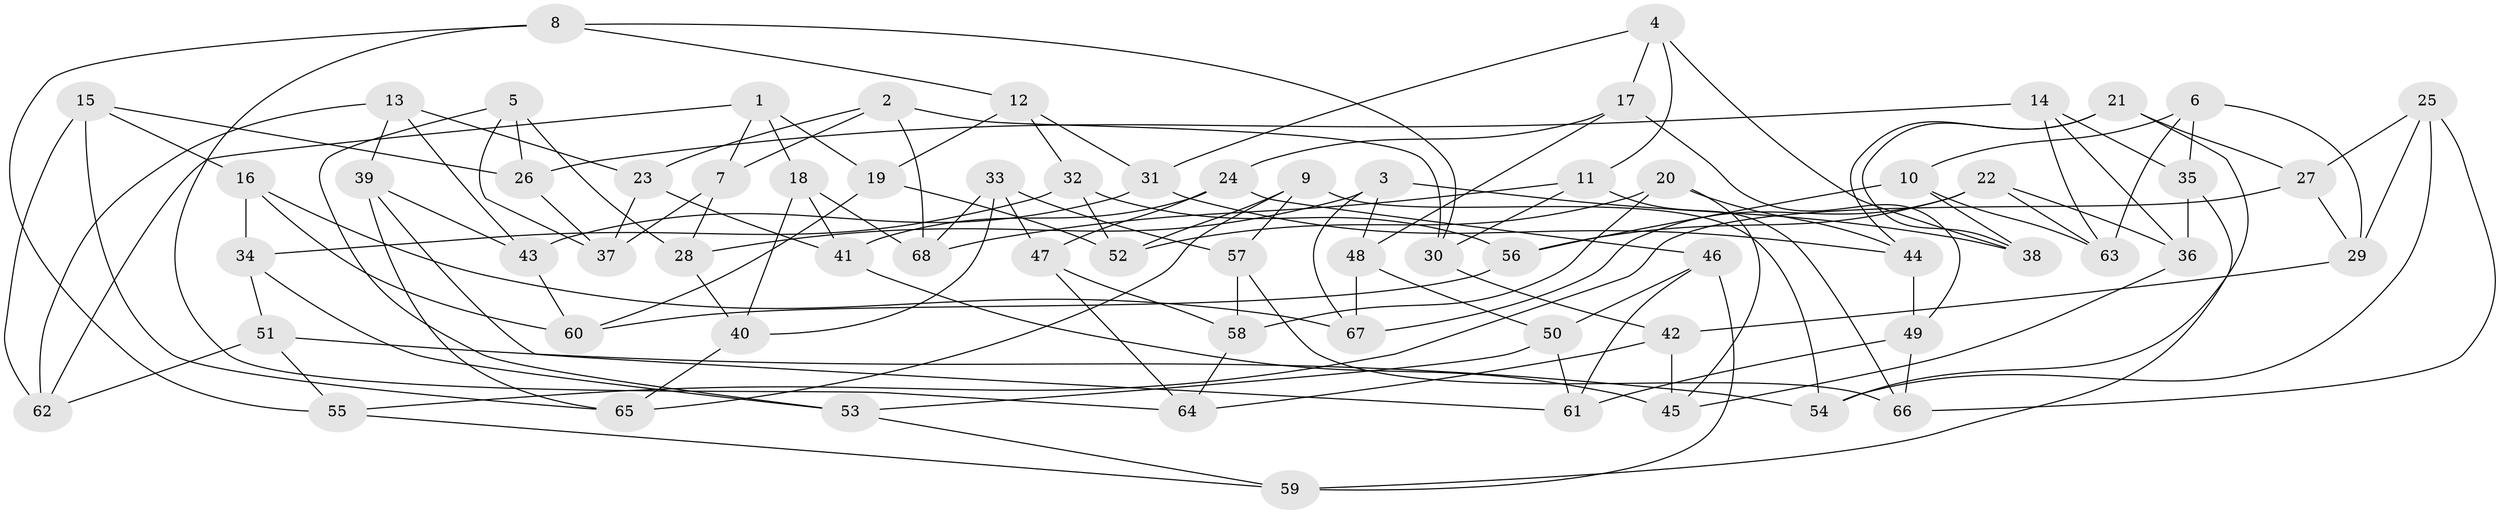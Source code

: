 // Generated by graph-tools (version 1.1) at 2025/16/03/09/25 04:16:26]
// undirected, 68 vertices, 136 edges
graph export_dot {
graph [start="1"]
  node [color=gray90,style=filled];
  1;
  2;
  3;
  4;
  5;
  6;
  7;
  8;
  9;
  10;
  11;
  12;
  13;
  14;
  15;
  16;
  17;
  18;
  19;
  20;
  21;
  22;
  23;
  24;
  25;
  26;
  27;
  28;
  29;
  30;
  31;
  32;
  33;
  34;
  35;
  36;
  37;
  38;
  39;
  40;
  41;
  42;
  43;
  44;
  45;
  46;
  47;
  48;
  49;
  50;
  51;
  52;
  53;
  54;
  55;
  56;
  57;
  58;
  59;
  60;
  61;
  62;
  63;
  64;
  65;
  66;
  67;
  68;
  1 -- 19;
  1 -- 7;
  1 -- 62;
  1 -- 18;
  2 -- 30;
  2 -- 68;
  2 -- 23;
  2 -- 7;
  3 -- 38;
  3 -- 28;
  3 -- 48;
  3 -- 67;
  4 -- 17;
  4 -- 11;
  4 -- 31;
  4 -- 38;
  5 -- 53;
  5 -- 37;
  5 -- 26;
  5 -- 28;
  6 -- 35;
  6 -- 10;
  6 -- 63;
  6 -- 29;
  7 -- 28;
  7 -- 37;
  8 -- 55;
  8 -- 12;
  8 -- 30;
  8 -- 64;
  9 -- 57;
  9 -- 54;
  9 -- 52;
  9 -- 65;
  10 -- 63;
  10 -- 56;
  10 -- 38;
  11 -- 30;
  11 -- 68;
  11 -- 66;
  12 -- 19;
  12 -- 31;
  12 -- 32;
  13 -- 39;
  13 -- 23;
  13 -- 43;
  13 -- 62;
  14 -- 63;
  14 -- 26;
  14 -- 35;
  14 -- 36;
  15 -- 16;
  15 -- 65;
  15 -- 62;
  15 -- 26;
  16 -- 67;
  16 -- 34;
  16 -- 60;
  17 -- 48;
  17 -- 49;
  17 -- 24;
  18 -- 68;
  18 -- 41;
  18 -- 40;
  19 -- 52;
  19 -- 60;
  20 -- 58;
  20 -- 45;
  20 -- 44;
  20 -- 52;
  21 -- 44;
  21 -- 27;
  21 -- 38;
  21 -- 54;
  22 -- 36;
  22 -- 63;
  22 -- 67;
  22 -- 56;
  23 -- 41;
  23 -- 37;
  24 -- 46;
  24 -- 41;
  24 -- 47;
  25 -- 27;
  25 -- 66;
  25 -- 54;
  25 -- 29;
  26 -- 37;
  27 -- 55;
  27 -- 29;
  28 -- 40;
  29 -- 42;
  30 -- 42;
  31 -- 44;
  31 -- 43;
  32 -- 34;
  32 -- 56;
  32 -- 52;
  33 -- 57;
  33 -- 68;
  33 -- 47;
  33 -- 40;
  34 -- 53;
  34 -- 51;
  35 -- 59;
  35 -- 36;
  36 -- 45;
  39 -- 65;
  39 -- 43;
  39 -- 61;
  40 -- 65;
  41 -- 45;
  42 -- 64;
  42 -- 45;
  43 -- 60;
  44 -- 49;
  46 -- 61;
  46 -- 50;
  46 -- 59;
  47 -- 58;
  47 -- 64;
  48 -- 50;
  48 -- 67;
  49 -- 66;
  49 -- 61;
  50 -- 53;
  50 -- 61;
  51 -- 62;
  51 -- 54;
  51 -- 55;
  53 -- 59;
  55 -- 59;
  56 -- 60;
  57 -- 66;
  57 -- 58;
  58 -- 64;
}

